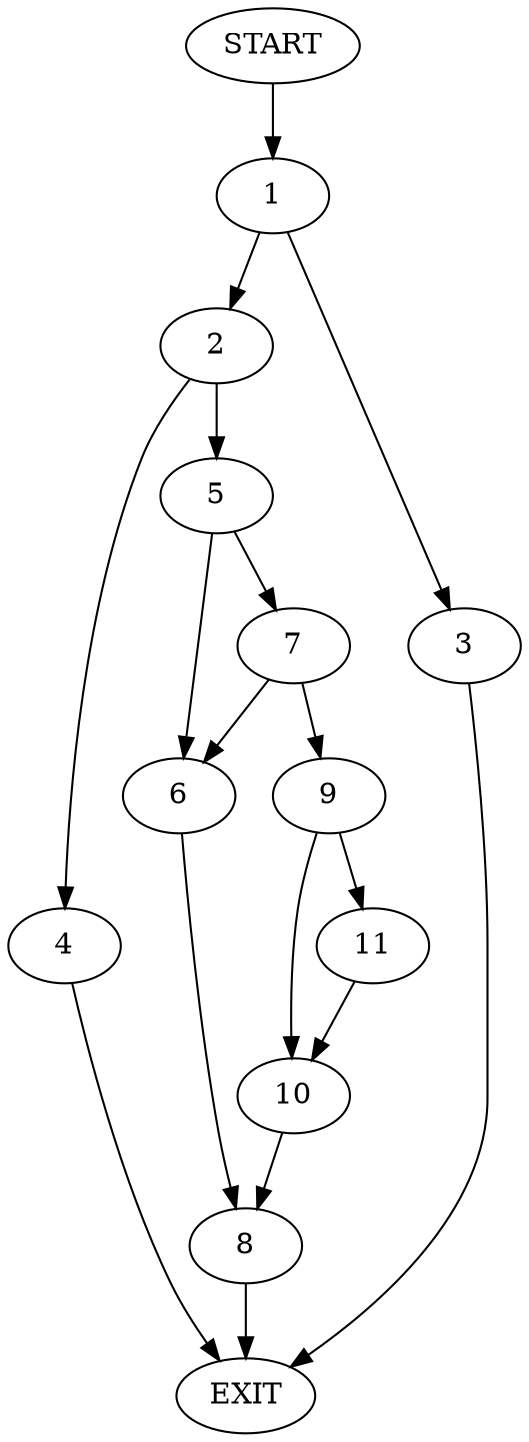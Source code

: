 digraph {
0 [label="START"]
12 [label="EXIT"]
0 -> 1
1 -> 2
1 -> 3
3 -> 12
2 -> 4
2 -> 5
5 -> 6
5 -> 7
4 -> 12
6 -> 8
7 -> 6
7 -> 9
9 -> 10
9 -> 11
8 -> 12
11 -> 10
10 -> 8
}
